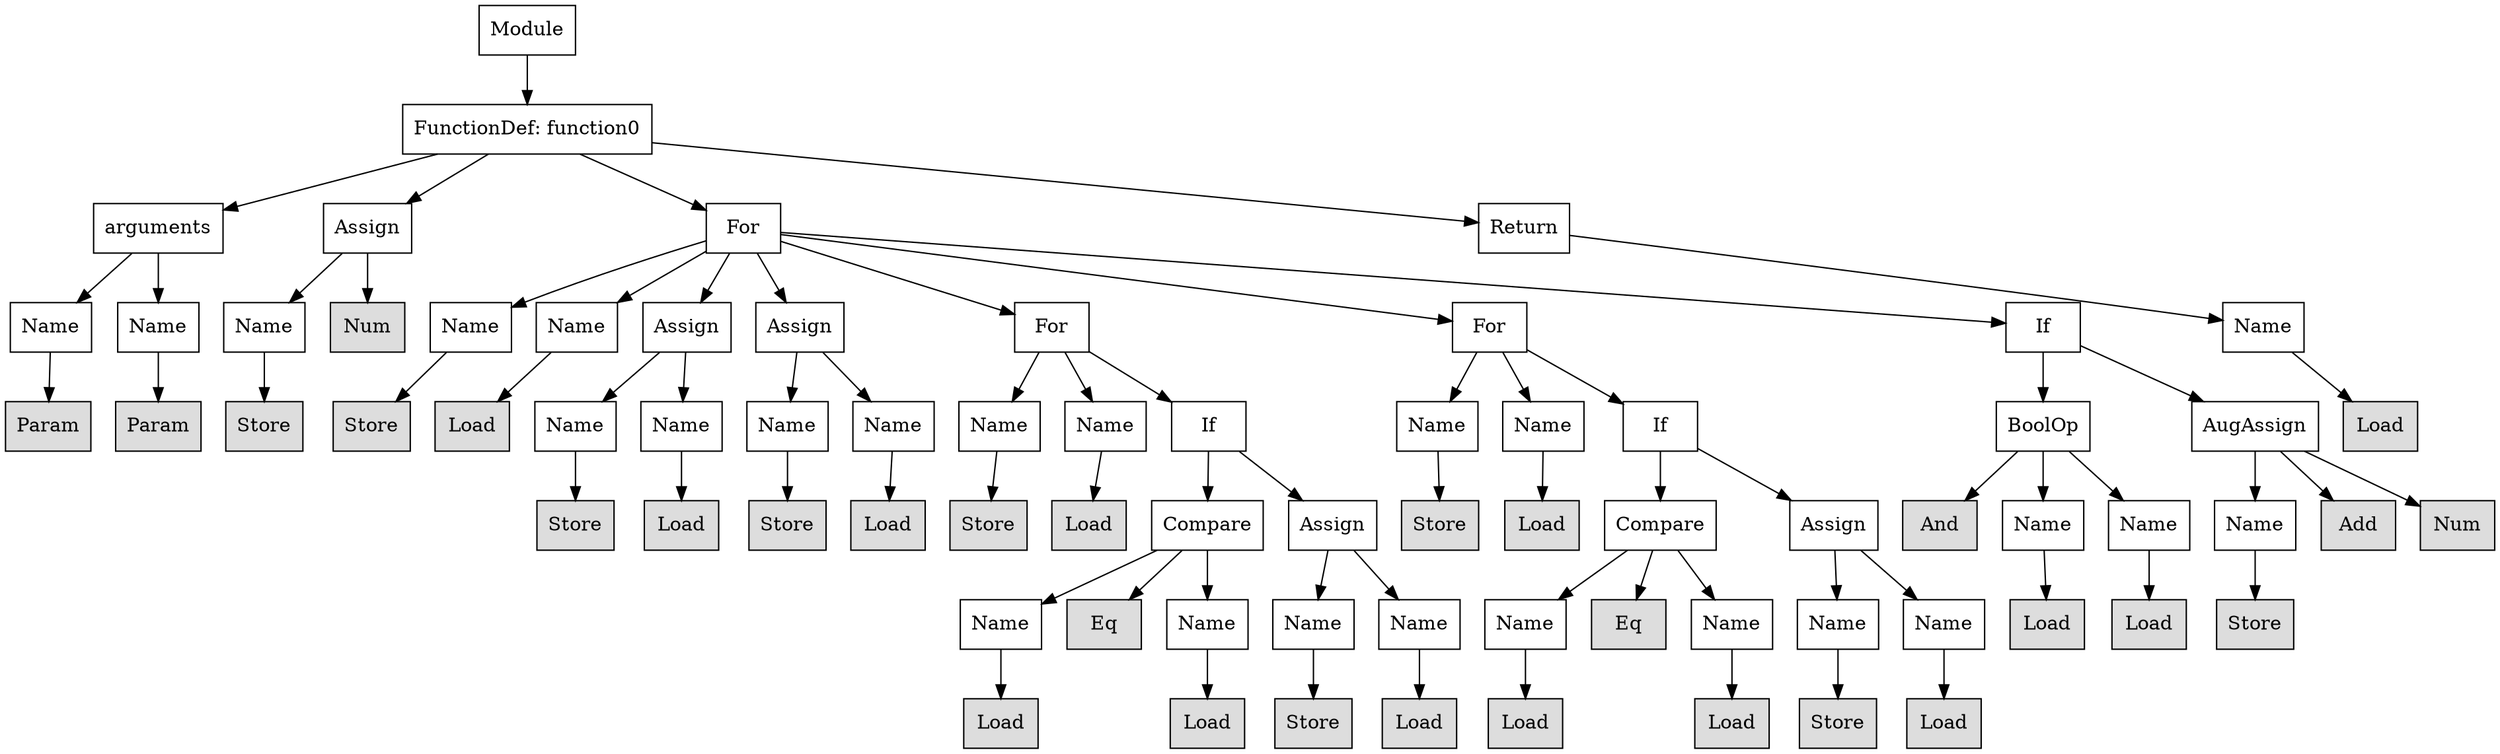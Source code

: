 digraph G {
n0 [shape=rect, label="Module"];
n1 [shape=rect, label="FunctionDef: function0"];
n2 [shape=rect, label="arguments"];
n3 [shape=rect, label="Assign"];
n4 [shape=rect, label="For"];
n5 [shape=rect, label="Return"];
n6 [shape=rect, label="Name"];
n7 [shape=rect, label="Name"];
n8 [shape=rect, label="Name"];
n9 [shape=rect, label="Num" style="filled" fillcolor="#dddddd"];
n10 [shape=rect, label="Name"];
n11 [shape=rect, label="Name"];
n12 [shape=rect, label="Assign"];
n13 [shape=rect, label="Assign"];
n14 [shape=rect, label="For"];
n15 [shape=rect, label="For"];
n16 [shape=rect, label="If"];
n17 [shape=rect, label="Name"];
n18 [shape=rect, label="Param" style="filled" fillcolor="#dddddd"];
n19 [shape=rect, label="Param" style="filled" fillcolor="#dddddd"];
n20 [shape=rect, label="Store" style="filled" fillcolor="#dddddd"];
n21 [shape=rect, label="Store" style="filled" fillcolor="#dddddd"];
n22 [shape=rect, label="Load" style="filled" fillcolor="#dddddd"];
n23 [shape=rect, label="Name"];
n24 [shape=rect, label="Name"];
n25 [shape=rect, label="Name"];
n26 [shape=rect, label="Name"];
n27 [shape=rect, label="Name"];
n28 [shape=rect, label="Name"];
n29 [shape=rect, label="If"];
n30 [shape=rect, label="Name"];
n31 [shape=rect, label="Name"];
n32 [shape=rect, label="If"];
n33 [shape=rect, label="BoolOp"];
n34 [shape=rect, label="AugAssign"];
n35 [shape=rect, label="Load" style="filled" fillcolor="#dddddd"];
n36 [shape=rect, label="Store" style="filled" fillcolor="#dddddd"];
n37 [shape=rect, label="Load" style="filled" fillcolor="#dddddd"];
n38 [shape=rect, label="Store" style="filled" fillcolor="#dddddd"];
n39 [shape=rect, label="Load" style="filled" fillcolor="#dddddd"];
n40 [shape=rect, label="Store" style="filled" fillcolor="#dddddd"];
n41 [shape=rect, label="Load" style="filled" fillcolor="#dddddd"];
n42 [shape=rect, label="Compare"];
n43 [shape=rect, label="Assign"];
n44 [shape=rect, label="Store" style="filled" fillcolor="#dddddd"];
n45 [shape=rect, label="Load" style="filled" fillcolor="#dddddd"];
n46 [shape=rect, label="Compare"];
n47 [shape=rect, label="Assign"];
n48 [shape=rect, label="And" style="filled" fillcolor="#dddddd"];
n49 [shape=rect, label="Name"];
n50 [shape=rect, label="Name"];
n51 [shape=rect, label="Name"];
n52 [shape=rect, label="Add" style="filled" fillcolor="#dddddd"];
n53 [shape=rect, label="Num" style="filled" fillcolor="#dddddd"];
n54 [shape=rect, label="Name"];
n55 [shape=rect, label="Eq" style="filled" fillcolor="#dddddd"];
n56 [shape=rect, label="Name"];
n57 [shape=rect, label="Name"];
n58 [shape=rect, label="Name"];
n59 [shape=rect, label="Name"];
n60 [shape=rect, label="Eq" style="filled" fillcolor="#dddddd"];
n61 [shape=rect, label="Name"];
n62 [shape=rect, label="Name"];
n63 [shape=rect, label="Name"];
n64 [shape=rect, label="Load" style="filled" fillcolor="#dddddd"];
n65 [shape=rect, label="Load" style="filled" fillcolor="#dddddd"];
n66 [shape=rect, label="Store" style="filled" fillcolor="#dddddd"];
n67 [shape=rect, label="Load" style="filled" fillcolor="#dddddd"];
n68 [shape=rect, label="Load" style="filled" fillcolor="#dddddd"];
n69 [shape=rect, label="Store" style="filled" fillcolor="#dddddd"];
n70 [shape=rect, label="Load" style="filled" fillcolor="#dddddd"];
n71 [shape=rect, label="Load" style="filled" fillcolor="#dddddd"];
n72 [shape=rect, label="Load" style="filled" fillcolor="#dddddd"];
n73 [shape=rect, label="Store" style="filled" fillcolor="#dddddd"];
n74 [shape=rect, label="Load" style="filled" fillcolor="#dddddd"];
n0 -> n1;
n1 -> n2;
n1 -> n3;
n1 -> n4;
n1 -> n5;
n2 -> n6;
n2 -> n7;
n3 -> n8;
n3 -> n9;
n4 -> n10;
n4 -> n11;
n4 -> n12;
n4 -> n13;
n4 -> n14;
n4 -> n15;
n4 -> n16;
n5 -> n17;
n6 -> n18;
n7 -> n19;
n8 -> n20;
n10 -> n21;
n11 -> n22;
n12 -> n23;
n12 -> n24;
n13 -> n25;
n13 -> n26;
n14 -> n27;
n14 -> n28;
n14 -> n29;
n15 -> n30;
n15 -> n31;
n15 -> n32;
n16 -> n33;
n16 -> n34;
n17 -> n35;
n23 -> n36;
n24 -> n37;
n25 -> n38;
n26 -> n39;
n27 -> n40;
n28 -> n41;
n29 -> n42;
n29 -> n43;
n30 -> n44;
n31 -> n45;
n32 -> n46;
n32 -> n47;
n33 -> n48;
n33 -> n49;
n33 -> n50;
n34 -> n51;
n34 -> n52;
n34 -> n53;
n42 -> n54;
n42 -> n55;
n42 -> n56;
n43 -> n57;
n43 -> n58;
n46 -> n59;
n46 -> n60;
n46 -> n61;
n47 -> n62;
n47 -> n63;
n49 -> n64;
n50 -> n65;
n51 -> n66;
n54 -> n67;
n56 -> n68;
n57 -> n69;
n58 -> n70;
n59 -> n71;
n61 -> n72;
n62 -> n73;
n63 -> n74;
}
